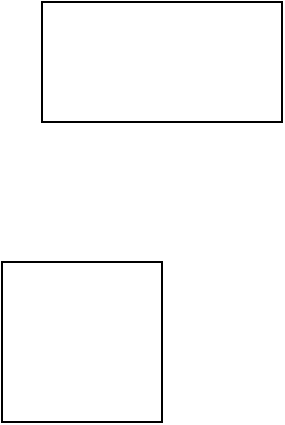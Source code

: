 <mxfile version="20.7.4" type="github">
  <diagram id="P82X51xy_1puNE6Jr2L6" name="第 1 页">
    <mxGraphModel dx="531" dy="527" grid="1" gridSize="10" guides="1" tooltips="1" connect="1" arrows="1" fold="1" page="1" pageScale="1" pageWidth="827" pageHeight="1169" math="0" shadow="0">
      <root>
        <mxCell id="0" />
        <mxCell id="1" parent="0" />
        <mxCell id="OUqRWysYtfYXBc57zZNX-1" value="" style="rounded=0;whiteSpace=wrap;html=1;" vertex="1" parent="1">
          <mxGeometry x="160" y="90" width="120" height="60" as="geometry" />
        </mxCell>
        <mxCell id="OUqRWysYtfYXBc57zZNX-2" value="" style="whiteSpace=wrap;html=1;aspect=fixed;" vertex="1" parent="1">
          <mxGeometry x="140" y="220" width="80" height="80" as="geometry" />
        </mxCell>
      </root>
    </mxGraphModel>
  </diagram>
</mxfile>

